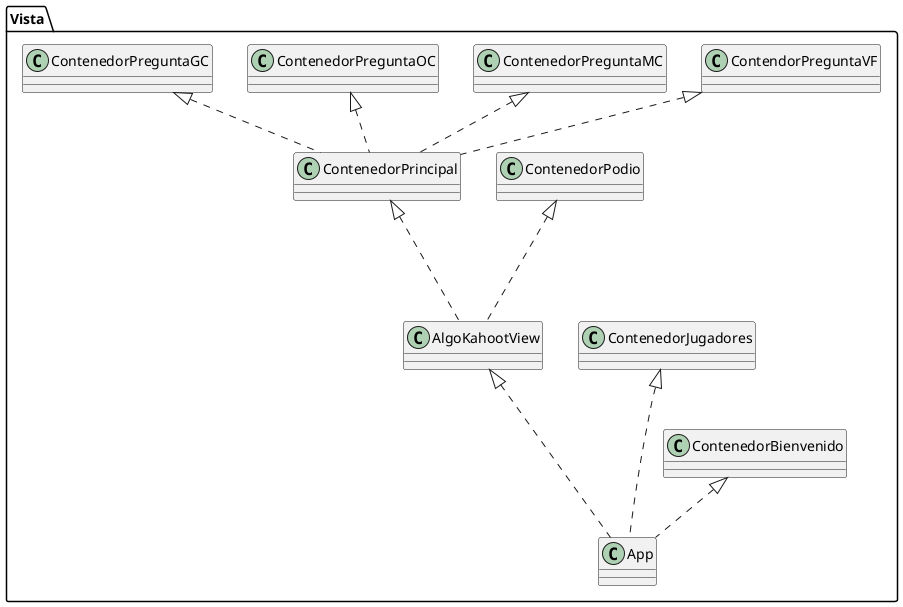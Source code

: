 @startuml

package "Vista" {
    AlgoKahootView <|.-- App
    ContenedorBienvenido <|.- App
    ContenedorJugadores <|.-- App
    ContenedorPodio <|.-- AlgoKahootView
    ContenedorPrincipal <|.-- AlgoKahootView
    ContendorPreguntaVF <|.- ContenedorPrincipal
    ContenedorPreguntaMC <|.- ContenedorPrincipal
    ContenedorPreguntaOC <|.- ContenedorPrincipal
    ContenedorPreguntaGC <|.- ContenedorPrincipal
}

@enduml